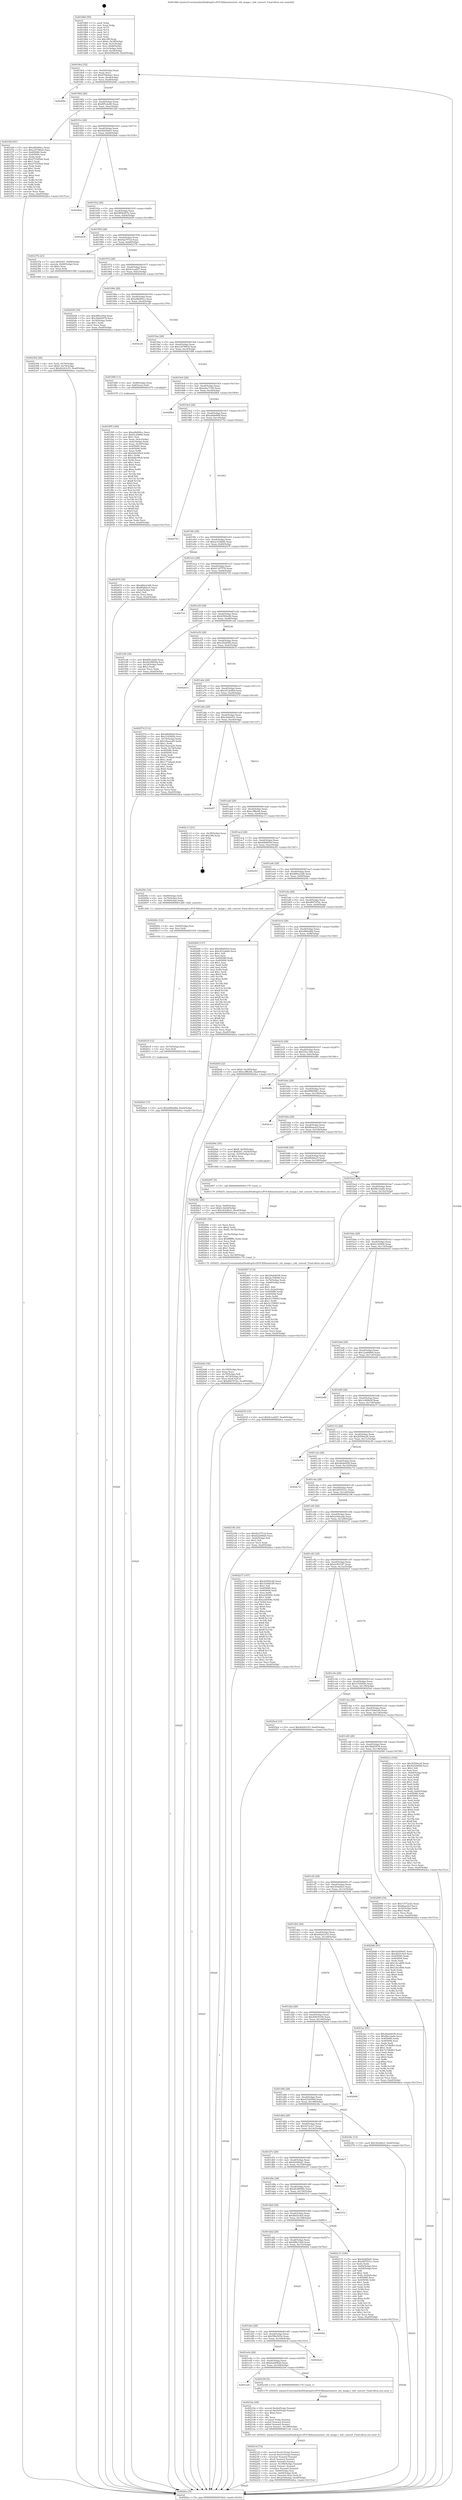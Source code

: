 digraph "0x4018b0" {
  label = "0x4018b0 (/mnt/c/Users/mathe/Desktop/tcc/POCII/binaries/extr_stb_image.c_hdr_convert_Final-ollvm.out::main(0))"
  labelloc = "t"
  node[shape=record]

  Entry [label="",width=0.3,height=0.3,shape=circle,fillcolor=black,style=filled]
  "0x4018e2" [label="{
     0x4018e2 [32]\l
     | [instrs]\l
     &nbsp;&nbsp;0x4018e2 \<+6\>: mov -0xa0(%rbp),%eax\l
     &nbsp;&nbsp;0x4018e8 \<+2\>: mov %eax,%ecx\l
     &nbsp;&nbsp;0x4018ea \<+6\>: sub $0x870bdaa1,%ecx\l
     &nbsp;&nbsp;0x4018f0 \<+6\>: mov %eax,-0xa4(%rbp)\l
     &nbsp;&nbsp;0x4018f6 \<+6\>: mov %ecx,-0xa8(%rbp)\l
     &nbsp;&nbsp;0x4018fc \<+6\>: je 000000000040294c \<main+0x109c\>\l
  }"]
  "0x40294c" [label="{
     0x40294c\l
  }", style=dashed]
  "0x401902" [label="{
     0x401902 [28]\l
     | [instrs]\l
     &nbsp;&nbsp;0x401902 \<+5\>: jmp 0000000000401907 \<main+0x57\>\l
     &nbsp;&nbsp;0x401907 \<+6\>: mov -0xa4(%rbp),%eax\l
     &nbsp;&nbsp;0x40190d \<+5\>: sub $0x8f5c2e60,%eax\l
     &nbsp;&nbsp;0x401912 \<+6\>: mov %eax,-0xac(%rbp)\l
     &nbsp;&nbsp;0x401918 \<+6\>: je 0000000000401f2d \<main+0x67d\>\l
  }"]
  Exit [label="",width=0.3,height=0.3,shape=circle,fillcolor=black,style=filled,peripheries=2]
  "0x401f2d" [label="{
     0x401f2d [91]\l
     | [instrs]\l
     &nbsp;&nbsp;0x401f2d \<+5\>: mov $0xa0b000cc,%eax\l
     &nbsp;&nbsp;0x401f32 \<+5\>: mov $0xa347883d,%ecx\l
     &nbsp;&nbsp;0x401f37 \<+7\>: mov 0x405080,%edx\l
     &nbsp;&nbsp;0x401f3e \<+7\>: mov 0x405094,%esi\l
     &nbsp;&nbsp;0x401f45 \<+2\>: mov %edx,%edi\l
     &nbsp;&nbsp;0x401f47 \<+6\>: sub $0x275395e0,%edi\l
     &nbsp;&nbsp;0x401f4d \<+3\>: sub $0x1,%edi\l
     &nbsp;&nbsp;0x401f50 \<+6\>: add $0x275395e0,%edi\l
     &nbsp;&nbsp;0x401f56 \<+3\>: imul %edi,%edx\l
     &nbsp;&nbsp;0x401f59 \<+3\>: and $0x1,%edx\l
     &nbsp;&nbsp;0x401f5c \<+3\>: cmp $0x0,%edx\l
     &nbsp;&nbsp;0x401f5f \<+4\>: sete %r8b\l
     &nbsp;&nbsp;0x401f63 \<+3\>: cmp $0xa,%esi\l
     &nbsp;&nbsp;0x401f66 \<+4\>: setl %r9b\l
     &nbsp;&nbsp;0x401f6a \<+3\>: mov %r8b,%r10b\l
     &nbsp;&nbsp;0x401f6d \<+3\>: and %r9b,%r10b\l
     &nbsp;&nbsp;0x401f70 \<+3\>: xor %r9b,%r8b\l
     &nbsp;&nbsp;0x401f73 \<+3\>: or %r8b,%r10b\l
     &nbsp;&nbsp;0x401f76 \<+4\>: test $0x1,%r10b\l
     &nbsp;&nbsp;0x401f7a \<+3\>: cmovne %ecx,%eax\l
     &nbsp;&nbsp;0x401f7d \<+6\>: mov %eax,-0xa0(%rbp)\l
     &nbsp;&nbsp;0x401f83 \<+5\>: jmp 0000000000402dca \<main+0x151a\>\l
  }"]
  "0x40191e" [label="{
     0x40191e [28]\l
     | [instrs]\l
     &nbsp;&nbsp;0x40191e \<+5\>: jmp 0000000000401923 \<main+0x73\>\l
     &nbsp;&nbsp;0x401923 \<+6\>: mov -0xa4(%rbp),%eax\l
     &nbsp;&nbsp;0x401929 \<+5\>: sub $0x9245fed1,%eax\l
     &nbsp;&nbsp;0x40192e \<+6\>: mov %eax,-0xb0(%rbp)\l
     &nbsp;&nbsp;0x401934 \<+6\>: je 00000000004028eb \<main+0x103b\>\l
  }"]
  "0x402624" [label="{
     0x402624 [15]\l
     | [instrs]\l
     &nbsp;&nbsp;0x402624 \<+10\>: movl $0xe860a8fd,-0xa0(%rbp)\l
     &nbsp;&nbsp;0x40262e \<+5\>: jmp 0000000000402dca \<main+0x151a\>\l
  }"]
  "0x4028eb" [label="{
     0x4028eb\l
  }", style=dashed]
  "0x40193a" [label="{
     0x40193a [28]\l
     | [instrs]\l
     &nbsp;&nbsp;0x40193a \<+5\>: jmp 000000000040193f \<main+0x8f\>\l
     &nbsp;&nbsp;0x40193f \<+6\>: mov -0xa4(%rbp),%eax\l
     &nbsp;&nbsp;0x401945 \<+5\>: sub $0x9856287b,%eax\l
     &nbsp;&nbsp;0x40194a \<+6\>: mov %eax,-0xb4(%rbp)\l
     &nbsp;&nbsp;0x401950 \<+6\>: je 0000000000402d36 \<main+0x1486\>\l
  }"]
  "0x402618" [label="{
     0x402618 [12]\l
     | [instrs]\l
     &nbsp;&nbsp;0x402618 \<+4\>: mov -0x70(%rbp),%rsi\l
     &nbsp;&nbsp;0x40261c \<+3\>: mov %rsi,%rdi\l
     &nbsp;&nbsp;0x40261f \<+5\>: call 0000000000401030 \<free@plt\>\l
     | [calls]\l
     &nbsp;&nbsp;0x401030 \{1\} (unknown)\l
  }"]
  "0x402d36" [label="{
     0x402d36\l
  }", style=dashed]
  "0x401956" [label="{
     0x401956 [28]\l
     | [instrs]\l
     &nbsp;&nbsp;0x401956 \<+5\>: jmp 000000000040195b \<main+0xab\>\l
     &nbsp;&nbsp;0x40195b \<+6\>: mov -0xa4(%rbp),%eax\l
     &nbsp;&nbsp;0x401961 \<+5\>: sub $0x9a27f7cd,%eax\l
     &nbsp;&nbsp;0x401966 \<+6\>: mov %eax,-0xb8(%rbp)\l
     &nbsp;&nbsp;0x40196c \<+6\>: je 000000000040237b \<main+0xacb\>\l
  }"]
  "0x40260c" [label="{
     0x40260c [12]\l
     | [instrs]\l
     &nbsp;&nbsp;0x40260c \<+4\>: mov -0x60(%rbp),%rsi\l
     &nbsp;&nbsp;0x402610 \<+3\>: mov %rsi,%rdi\l
     &nbsp;&nbsp;0x402613 \<+5\>: call 0000000000401030 \<free@plt\>\l
     | [calls]\l
     &nbsp;&nbsp;0x401030 \{1\} (unknown)\l
  }"]
  "0x40237b" [label="{
     0x40237b [23]\l
     | [instrs]\l
     &nbsp;&nbsp;0x40237b \<+7\>: movl $0xfe01,-0x68(%rbp)\l
     &nbsp;&nbsp;0x402382 \<+4\>: movslq -0x68(%rbp),%rax\l
     &nbsp;&nbsp;0x402386 \<+4\>: shl $0x2,%rax\l
     &nbsp;&nbsp;0x40238a \<+3\>: mov %rax,%rdi\l
     &nbsp;&nbsp;0x40238d \<+5\>: call 0000000000401060 \<malloc@plt\>\l
     | [calls]\l
     &nbsp;&nbsp;0x401060 \{1\} (unknown)\l
  }"]
  "0x401972" [label="{
     0x401972 [28]\l
     | [instrs]\l
     &nbsp;&nbsp;0x401972 \<+5\>: jmp 0000000000401977 \<main+0xc7\>\l
     &nbsp;&nbsp;0x401977 \<+6\>: mov -0xa4(%rbp),%eax\l
     &nbsp;&nbsp;0x40197d \<+5\>: sub $0x9c1a2f27,%eax\l
     &nbsp;&nbsp;0x401982 \<+6\>: mov %eax,-0xbc(%rbp)\l
     &nbsp;&nbsp;0x401988 \<+6\>: je 0000000000402044 \<main+0x794\>\l
  }"]
  "0x4024d0" [label="{
     0x4024d0 [36]\l
     | [instrs]\l
     &nbsp;&nbsp;0x4024d0 \<+6\>: mov -0x190(%rbp),%ecx\l
     &nbsp;&nbsp;0x4024d6 \<+3\>: imul %eax,%ecx\l
     &nbsp;&nbsp;0x4024d9 \<+4\>: mov -0x70(%rbp),%r8\l
     &nbsp;&nbsp;0x4024dd \<+4\>: movslq -0x74(%rbp),%r9\l
     &nbsp;&nbsp;0x4024e1 \<+4\>: mov %ecx,(%r8,%r9,4)\l
     &nbsp;&nbsp;0x4024e5 \<+10\>: movl $0xd84767dc,-0xa0(%rbp)\l
     &nbsp;&nbsp;0x4024ef \<+5\>: jmp 0000000000402dca \<main+0x151a\>\l
  }"]
  "0x402044" [label="{
     0x402044 [30]\l
     | [instrs]\l
     &nbsp;&nbsp;0x402044 \<+5\>: mov $0x4f9e330d,%eax\l
     &nbsp;&nbsp;0x402049 \<+5\>: mov $0x3bbb5978,%ecx\l
     &nbsp;&nbsp;0x40204e \<+3\>: mov -0x30(%rbp),%edx\l
     &nbsp;&nbsp;0x402051 \<+3\>: cmp $0x1,%edx\l
     &nbsp;&nbsp;0x402054 \<+3\>: cmovl %ecx,%eax\l
     &nbsp;&nbsp;0x402057 \<+6\>: mov %eax,-0xa0(%rbp)\l
     &nbsp;&nbsp;0x40205d \<+5\>: jmp 0000000000402dca \<main+0x151a\>\l
  }"]
  "0x40198e" [label="{
     0x40198e [28]\l
     | [instrs]\l
     &nbsp;&nbsp;0x40198e \<+5\>: jmp 0000000000401993 \<main+0xe3\>\l
     &nbsp;&nbsp;0x401993 \<+6\>: mov -0xa4(%rbp),%eax\l
     &nbsp;&nbsp;0x401999 \<+5\>: sub $0xa0b000cc,%eax\l
     &nbsp;&nbsp;0x40199e \<+6\>: mov %eax,-0xc0(%rbp)\l
     &nbsp;&nbsp;0x4019a4 \<+6\>: je 0000000000402c28 \<main+0x1378\>\l
  }"]
  "0x40249c" [label="{
     0x40249c [52]\l
     | [instrs]\l
     &nbsp;&nbsp;0x40249c \<+2\>: xor %ecx,%ecx\l
     &nbsp;&nbsp;0x40249e \<+5\>: mov $0x2,%edx\l
     &nbsp;&nbsp;0x4024a3 \<+6\>: mov %edx,-0x18c(%rbp)\l
     &nbsp;&nbsp;0x4024a9 \<+1\>: cltd\l
     &nbsp;&nbsp;0x4024aa \<+6\>: mov -0x18c(%rbp),%esi\l
     &nbsp;&nbsp;0x4024b0 \<+2\>: idiv %esi\l
     &nbsp;&nbsp;0x4024b2 \<+6\>: imul $0xfffffffe,%edx,%edx\l
     &nbsp;&nbsp;0x4024b8 \<+2\>: mov %ecx,%edi\l
     &nbsp;&nbsp;0x4024ba \<+2\>: sub %edx,%edi\l
     &nbsp;&nbsp;0x4024bc \<+2\>: mov %ecx,%edx\l
     &nbsp;&nbsp;0x4024be \<+3\>: sub $0x1,%edx\l
     &nbsp;&nbsp;0x4024c1 \<+2\>: add %edx,%edi\l
     &nbsp;&nbsp;0x4024c3 \<+2\>: sub %edi,%ecx\l
     &nbsp;&nbsp;0x4024c5 \<+6\>: mov %ecx,-0x190(%rbp)\l
     &nbsp;&nbsp;0x4024cb \<+5\>: call 0000000000401170 \<next_i\>\l
     | [calls]\l
     &nbsp;&nbsp;0x401170 \{65025\} (/mnt/c/Users/mathe/Desktop/tcc/POCII/binaries/extr_stb_image.c_hdr_convert_Final-ollvm.out::next_i)\l
  }"]
  "0x402c28" [label="{
     0x402c28\l
  }", style=dashed]
  "0x4019aa" [label="{
     0x4019aa [28]\l
     | [instrs]\l
     &nbsp;&nbsp;0x4019aa \<+5\>: jmp 00000000004019af \<main+0xff\>\l
     &nbsp;&nbsp;0x4019af \<+6\>: mov -0xa4(%rbp),%eax\l
     &nbsp;&nbsp;0x4019b5 \<+5\>: sub $0xa347883d,%eax\l
     &nbsp;&nbsp;0x4019ba \<+6\>: mov %eax,-0xc4(%rbp)\l
     &nbsp;&nbsp;0x4019c0 \<+6\>: je 0000000000401f88 \<main+0x6d8\>\l
  }"]
  "0x402392" [label="{
     0x402392 [26]\l
     | [instrs]\l
     &nbsp;&nbsp;0x402392 \<+4\>: mov %rax,-0x70(%rbp)\l
     &nbsp;&nbsp;0x402396 \<+7\>: movl $0x0,-0x74(%rbp)\l
     &nbsp;&nbsp;0x40239d \<+10\>: movl $0x40243c53,-0xa0(%rbp)\l
     &nbsp;&nbsp;0x4023a7 \<+5\>: jmp 0000000000402dca \<main+0x151a\>\l
  }"]
  "0x401f88" [label="{
     0x401f88 [13]\l
     | [instrs]\l
     &nbsp;&nbsp;0x401f88 \<+4\>: mov -0x48(%rbp),%rax\l
     &nbsp;&nbsp;0x401f8c \<+4\>: mov 0x8(%rax),%rdi\l
     &nbsp;&nbsp;0x401f90 \<+5\>: call 0000000000401070 \<atoi@plt\>\l
     | [calls]\l
     &nbsp;&nbsp;0x401070 \{1\} (unknown)\l
  }"]
  "0x4019c6" [label="{
     0x4019c6 [28]\l
     | [instrs]\l
     &nbsp;&nbsp;0x4019c6 \<+5\>: jmp 00000000004019cb \<main+0x11b\>\l
     &nbsp;&nbsp;0x4019cb \<+6\>: mov -0xa4(%rbp),%eax\l
     &nbsp;&nbsp;0x4019d1 \<+5\>: sub $0xa9ac7100,%eax\l
     &nbsp;&nbsp;0x4019d6 \<+6\>: mov %eax,-0xc8(%rbp)\l
     &nbsp;&nbsp;0x4019dc \<+6\>: je 00000000004028b4 \<main+0x1004\>\l
  }"]
  "0x4021ef" [label="{
     0x4021ef [72]\l
     | [instrs]\l
     &nbsp;&nbsp;0x4021ef \<+8\>: movsd 0xe21(%rip),%xmm1\l
     &nbsp;&nbsp;0x4021f7 \<+8\>: movsd 0xe21(%rip),%xmm2\l
     &nbsp;&nbsp;0x4021ff \<+4\>: cvtss2sd %xmm0,%xmm0\l
     &nbsp;&nbsp;0x402203 \<+4\>: divsd %xmm2,%xmm0\l
     &nbsp;&nbsp;0x402207 \<+4\>: addsd %xmm0,%xmm1\l
     &nbsp;&nbsp;0x40220b \<+8\>: movsd -0x188(%rbp),%xmm0\l
     &nbsp;&nbsp;0x402213 \<+4\>: mulsd %xmm1,%xmm0\l
     &nbsp;&nbsp;0x402217 \<+4\>: cvtsd2ss %xmm0,%xmm0\l
     &nbsp;&nbsp;0x40221b \<+4\>: mov -0x60(%rbp),%rsi\l
     &nbsp;&nbsp;0x40221f \<+4\>: movslq -0x64(%rbp),%rdi\l
     &nbsp;&nbsp;0x402223 \<+5\>: movss %xmm0,(%rsi,%rdi,4)\l
     &nbsp;&nbsp;0x402228 \<+10\>: movl $0x2c06e2ab,-0xa0(%rbp)\l
     &nbsp;&nbsp;0x402232 \<+5\>: jmp 0000000000402dca \<main+0x151a\>\l
  }"]
  "0x4028b4" [label="{
     0x4028b4\l
  }", style=dashed]
  "0x4019e2" [label="{
     0x4019e2 [28]\l
     | [instrs]\l
     &nbsp;&nbsp;0x4019e2 \<+5\>: jmp 00000000004019e7 \<main+0x137\>\l
     &nbsp;&nbsp;0x4019e7 \<+6\>: mov -0xa4(%rbp),%eax\l
     &nbsp;&nbsp;0x4019ed \<+5\>: sub $0xabb0d0bf,%eax\l
     &nbsp;&nbsp;0x4019f2 \<+6\>: mov %eax,-0xcc(%rbp)\l
     &nbsp;&nbsp;0x4019f8 \<+6\>: je 0000000000402752 \<main+0xea2\>\l
  }"]
  "0x4021be" [label="{
     0x4021be [49]\l
     | [instrs]\l
     &nbsp;&nbsp;0x4021be \<+8\>: movsd 0xe4a(%rip),%xmm0\l
     &nbsp;&nbsp;0x4021c6 \<+8\>: movsd 0xe5a(%rip),%xmm1\l
     &nbsp;&nbsp;0x4021ce \<+5\>: mov $0x2,%ecx\l
     &nbsp;&nbsp;0x4021d3 \<+1\>: cltd\l
     &nbsp;&nbsp;0x4021d4 \<+2\>: idiv %ecx\l
     &nbsp;&nbsp;0x4021d6 \<+4\>: cvtsi2sd %edx,%xmm2\l
     &nbsp;&nbsp;0x4021da \<+4\>: mulsd %xmm2,%xmm1\l
     &nbsp;&nbsp;0x4021de \<+4\>: addsd %xmm0,%xmm1\l
     &nbsp;&nbsp;0x4021e2 \<+8\>: movsd %xmm1,-0x188(%rbp)\l
     &nbsp;&nbsp;0x4021ea \<+5\>: call 00000000004011e0 \<next_f\>\l
     | [calls]\l
     &nbsp;&nbsp;0x4011e0 \{65025\} (/mnt/c/Users/mathe/Desktop/tcc/POCII/binaries/extr_stb_image.c_hdr_convert_Final-ollvm.out::next_f)\l
  }"]
  "0x402752" [label="{
     0x402752\l
  }", style=dashed]
  "0x4019fe" [label="{
     0x4019fe [28]\l
     | [instrs]\l
     &nbsp;&nbsp;0x4019fe \<+5\>: jmp 0000000000401a03 \<main+0x153\>\l
     &nbsp;&nbsp;0x401a03 \<+6\>: mov -0xa4(%rbp),%eax\l
     &nbsp;&nbsp;0x401a09 \<+5\>: sub $0xae15db96,%eax\l
     &nbsp;&nbsp;0x401a0e \<+6\>: mov %eax,-0xd0(%rbp)\l
     &nbsp;&nbsp;0x401a14 \<+6\>: je 0000000000402479 \<main+0xbc9\>\l
  }"]
  "0x401e26" [label="{
     0x401e26\l
  }", style=dashed]
  "0x402479" [label="{
     0x402479 [30]\l
     | [instrs]\l
     &nbsp;&nbsp;0x402479 \<+5\>: mov $0xd66e23d6,%eax\l
     &nbsp;&nbsp;0x40247e \<+5\>: mov $0xf828dce5,%ecx\l
     &nbsp;&nbsp;0x402483 \<+3\>: mov -0x2a(%rbp),%dl\l
     &nbsp;&nbsp;0x402486 \<+3\>: test $0x1,%dl\l
     &nbsp;&nbsp;0x402489 \<+3\>: cmovne %ecx,%eax\l
     &nbsp;&nbsp;0x40248c \<+6\>: mov %eax,-0xa0(%rbp)\l
     &nbsp;&nbsp;0x402492 \<+5\>: jmp 0000000000402dca \<main+0x151a\>\l
  }"]
  "0x401a1a" [label="{
     0x401a1a [28]\l
     | [instrs]\l
     &nbsp;&nbsp;0x401a1a \<+5\>: jmp 0000000000401a1f \<main+0x16f\>\l
     &nbsp;&nbsp;0x401a1f \<+6\>: mov -0xa4(%rbp),%eax\l
     &nbsp;&nbsp;0x401a25 \<+5\>: sub $0xb13d7578,%eax\l
     &nbsp;&nbsp;0x401a2a \<+6\>: mov %eax,-0xd4(%rbp)\l
     &nbsp;&nbsp;0x401a30 \<+6\>: je 0000000000402734 \<main+0xe84\>\l
  }"]
  "0x4021b9" [label="{
     0x4021b9 [5]\l
     | [instrs]\l
     &nbsp;&nbsp;0x4021b9 \<+5\>: call 0000000000401170 \<next_i\>\l
     | [calls]\l
     &nbsp;&nbsp;0x401170 \{65025\} (/mnt/c/Users/mathe/Desktop/tcc/POCII/binaries/extr_stb_image.c_hdr_convert_Final-ollvm.out::next_i)\l
  }"]
  "0x402734" [label="{
     0x402734\l
  }", style=dashed]
  "0x401a36" [label="{
     0x401a36 [28]\l
     | [instrs]\l
     &nbsp;&nbsp;0x401a36 \<+5\>: jmp 0000000000401a3b \<main+0x18b\>\l
     &nbsp;&nbsp;0x401a3b \<+6\>: mov -0xa4(%rbp),%eax\l
     &nbsp;&nbsp;0x401a41 \<+5\>: sub $0xb59f2e90,%eax\l
     &nbsp;&nbsp;0x401a46 \<+6\>: mov %eax,-0xd8(%rbp)\l
     &nbsp;&nbsp;0x401a4c \<+6\>: je 0000000000401ef4 \<main+0x644\>\l
  }"]
  "0x401e0a" [label="{
     0x401e0a [28]\l
     | [instrs]\l
     &nbsp;&nbsp;0x401e0a \<+5\>: jmp 0000000000401e0f \<main+0x55f\>\l
     &nbsp;&nbsp;0x401e0f \<+6\>: mov -0xa4(%rbp),%eax\l
     &nbsp;&nbsp;0x401e15 \<+5\>: sub $0x6a2d0826,%eax\l
     &nbsp;&nbsp;0x401e1a \<+6\>: mov %eax,-0x164(%rbp)\l
     &nbsp;&nbsp;0x401e20 \<+6\>: je 00000000004021b9 \<main+0x909\>\l
  }"]
  "0x401ef4" [label="{
     0x401ef4 [30]\l
     | [instrs]\l
     &nbsp;&nbsp;0x401ef4 \<+5\>: mov $0x8f5c2e60,%eax\l
     &nbsp;&nbsp;0x401ef9 \<+5\>: mov $0x46388582,%ecx\l
     &nbsp;&nbsp;0x401efe \<+3\>: mov -0x34(%rbp),%edx\l
     &nbsp;&nbsp;0x401f01 \<+3\>: cmp $0x2,%edx\l
     &nbsp;&nbsp;0x401f04 \<+3\>: cmovne %ecx,%eax\l
     &nbsp;&nbsp;0x401f07 \<+6\>: mov %eax,-0xa0(%rbp)\l
     &nbsp;&nbsp;0x401f0d \<+5\>: jmp 0000000000402dca \<main+0x151a\>\l
  }"]
  "0x401a52" [label="{
     0x401a52 [28]\l
     | [instrs]\l
     &nbsp;&nbsp;0x401a52 \<+5\>: jmp 0000000000401a57 \<main+0x1a7\>\l
     &nbsp;&nbsp;0x401a57 \<+6\>: mov -0xa4(%rbp),%eax\l
     &nbsp;&nbsp;0x401a5d \<+5\>: sub $0xc50a85fd,%eax\l
     &nbsp;&nbsp;0x401a62 \<+6\>: mov %eax,-0xdc(%rbp)\l
     &nbsp;&nbsp;0x401a68 \<+6\>: je 0000000000402633 \<main+0xd83\>\l
  }"]
  "0x402dca" [label="{
     0x402dca [5]\l
     | [instrs]\l
     &nbsp;&nbsp;0x402dca \<+5\>: jmp 00000000004018e2 \<main+0x32\>\l
  }"]
  "0x4018b0" [label="{
     0x4018b0 [50]\l
     | [instrs]\l
     &nbsp;&nbsp;0x4018b0 \<+1\>: push %rbp\l
     &nbsp;&nbsp;0x4018b1 \<+3\>: mov %rsp,%rbp\l
     &nbsp;&nbsp;0x4018b4 \<+2\>: push %r15\l
     &nbsp;&nbsp;0x4018b6 \<+2\>: push %r14\l
     &nbsp;&nbsp;0x4018b8 \<+2\>: push %r13\l
     &nbsp;&nbsp;0x4018ba \<+2\>: push %r12\l
     &nbsp;&nbsp;0x4018bc \<+1\>: push %rbx\l
     &nbsp;&nbsp;0x4018bd \<+7\>: sub $0x188,%rsp\l
     &nbsp;&nbsp;0x4018c4 \<+7\>: movl $0x0,-0x38(%rbp)\l
     &nbsp;&nbsp;0x4018cb \<+3\>: mov %edi,-0x3c(%rbp)\l
     &nbsp;&nbsp;0x4018ce \<+4\>: mov %rsi,-0x48(%rbp)\l
     &nbsp;&nbsp;0x4018d2 \<+3\>: mov -0x3c(%rbp),%edi\l
     &nbsp;&nbsp;0x4018d5 \<+3\>: mov %edi,-0x34(%rbp)\l
     &nbsp;&nbsp;0x4018d8 \<+10\>: movl $0xb59f2e90,-0xa0(%rbp)\l
  }"]
  "0x401f95" [label="{
     0x401f95 [160]\l
     | [instrs]\l
     &nbsp;&nbsp;0x401f95 \<+5\>: mov $0xa0b000cc,%ecx\l
     &nbsp;&nbsp;0x401f9a \<+5\>: mov $0xfcc20984,%edx\l
     &nbsp;&nbsp;0x401f9f \<+3\>: mov $0x1,%sil\l
     &nbsp;&nbsp;0x401fa2 \<+3\>: mov %eax,-0x4c(%rbp)\l
     &nbsp;&nbsp;0x401fa5 \<+3\>: mov -0x4c(%rbp),%eax\l
     &nbsp;&nbsp;0x401fa8 \<+3\>: mov %eax,-0x30(%rbp)\l
     &nbsp;&nbsp;0x401fab \<+7\>: mov 0x405080,%eax\l
     &nbsp;&nbsp;0x401fb2 \<+8\>: mov 0x405094,%r8d\l
     &nbsp;&nbsp;0x401fba \<+3\>: mov %eax,%r9d\l
     &nbsp;&nbsp;0x401fbd \<+7\>: add $0x4ddc99c8,%r9d\l
     &nbsp;&nbsp;0x401fc4 \<+4\>: sub $0x1,%r9d\l
     &nbsp;&nbsp;0x401fc8 \<+7\>: sub $0x4ddc99c8,%r9d\l
     &nbsp;&nbsp;0x401fcf \<+4\>: imul %r9d,%eax\l
     &nbsp;&nbsp;0x401fd3 \<+3\>: and $0x1,%eax\l
     &nbsp;&nbsp;0x401fd6 \<+3\>: cmp $0x0,%eax\l
     &nbsp;&nbsp;0x401fd9 \<+4\>: sete %r10b\l
     &nbsp;&nbsp;0x401fdd \<+4\>: cmp $0xa,%r8d\l
     &nbsp;&nbsp;0x401fe1 \<+4\>: setl %r11b\l
     &nbsp;&nbsp;0x401fe5 \<+3\>: mov %r10b,%bl\l
     &nbsp;&nbsp;0x401fe8 \<+3\>: xor $0xff,%bl\l
     &nbsp;&nbsp;0x401feb \<+3\>: mov %r11b,%r14b\l
     &nbsp;&nbsp;0x401fee \<+4\>: xor $0xff,%r14b\l
     &nbsp;&nbsp;0x401ff2 \<+4\>: xor $0x0,%sil\l
     &nbsp;&nbsp;0x401ff6 \<+3\>: mov %bl,%r15b\l
     &nbsp;&nbsp;0x401ff9 \<+4\>: and $0x0,%r15b\l
     &nbsp;&nbsp;0x401ffd \<+3\>: and %sil,%r10b\l
     &nbsp;&nbsp;0x402000 \<+3\>: mov %r14b,%r12b\l
     &nbsp;&nbsp;0x402003 \<+4\>: and $0x0,%r12b\l
     &nbsp;&nbsp;0x402007 \<+3\>: and %sil,%r11b\l
     &nbsp;&nbsp;0x40200a \<+3\>: or %r10b,%r15b\l
     &nbsp;&nbsp;0x40200d \<+3\>: or %r11b,%r12b\l
     &nbsp;&nbsp;0x402010 \<+3\>: xor %r12b,%r15b\l
     &nbsp;&nbsp;0x402013 \<+3\>: or %r14b,%bl\l
     &nbsp;&nbsp;0x402016 \<+3\>: xor $0xff,%bl\l
     &nbsp;&nbsp;0x402019 \<+4\>: or $0x0,%sil\l
     &nbsp;&nbsp;0x40201d \<+3\>: and %sil,%bl\l
     &nbsp;&nbsp;0x402020 \<+3\>: or %bl,%r15b\l
     &nbsp;&nbsp;0x402023 \<+4\>: test $0x1,%r15b\l
     &nbsp;&nbsp;0x402027 \<+3\>: cmovne %edx,%ecx\l
     &nbsp;&nbsp;0x40202a \<+6\>: mov %ecx,-0xa0(%rbp)\l
     &nbsp;&nbsp;0x402030 \<+5\>: jmp 0000000000402dca \<main+0x151a\>\l
  }"]
  "0x402bcb" [label="{
     0x402bcb\l
  }", style=dashed]
  "0x402633" [label="{
     0x402633\l
  }", style=dashed]
  "0x401a6e" [label="{
     0x401a6e [28]\l
     | [instrs]\l
     &nbsp;&nbsp;0x401a6e \<+5\>: jmp 0000000000401a73 \<main+0x1c3\>\l
     &nbsp;&nbsp;0x401a73 \<+6\>: mov -0xa4(%rbp),%eax\l
     &nbsp;&nbsp;0x401a79 \<+5\>: sub $0xc812e6b9,%eax\l
     &nbsp;&nbsp;0x401a7e \<+6\>: mov %eax,-0xe0(%rbp)\l
     &nbsp;&nbsp;0x401a84 \<+6\>: je 000000000040257d \<main+0xccd\>\l
  }"]
  "0x401dee" [label="{
     0x401dee [28]\l
     | [instrs]\l
     &nbsp;&nbsp;0x401dee \<+5\>: jmp 0000000000401df3 \<main+0x543\>\l
     &nbsp;&nbsp;0x401df3 \<+6\>: mov -0xa4(%rbp),%eax\l
     &nbsp;&nbsp;0x401df9 \<+5\>: sub $0x5f8e565e,%eax\l
     &nbsp;&nbsp;0x401dfe \<+6\>: mov %eax,-0x160(%rbp)\l
     &nbsp;&nbsp;0x401e04 \<+6\>: je 0000000000402bcb \<main+0x131b\>\l
  }"]
  "0x40257d" [label="{
     0x40257d [112]\l
     | [instrs]\l
     &nbsp;&nbsp;0x40257d \<+5\>: mov $0xd4b665ef,%eax\l
     &nbsp;&nbsp;0x402582 \<+5\>: mov $0x316585fa,%ecx\l
     &nbsp;&nbsp;0x402587 \<+3\>: mov -0x74(%rbp),%edx\l
     &nbsp;&nbsp;0x40258a \<+6\>: sub $0x18aeea20,%edx\l
     &nbsp;&nbsp;0x402590 \<+3\>: add $0x1,%edx\l
     &nbsp;&nbsp;0x402593 \<+6\>: add $0x18aeea20,%edx\l
     &nbsp;&nbsp;0x402599 \<+3\>: mov %edx,-0x74(%rbp)\l
     &nbsp;&nbsp;0x40259c \<+7\>: mov 0x405080,%edx\l
     &nbsp;&nbsp;0x4025a3 \<+7\>: mov 0x405094,%esi\l
     &nbsp;&nbsp;0x4025aa \<+2\>: mov %edx,%edi\l
     &nbsp;&nbsp;0x4025ac \<+6\>: add $0x177a8ae6,%edi\l
     &nbsp;&nbsp;0x4025b2 \<+3\>: sub $0x1,%edi\l
     &nbsp;&nbsp;0x4025b5 \<+6\>: sub $0x177a8ae6,%edi\l
     &nbsp;&nbsp;0x4025bb \<+3\>: imul %edi,%edx\l
     &nbsp;&nbsp;0x4025be \<+3\>: and $0x1,%edx\l
     &nbsp;&nbsp;0x4025c1 \<+3\>: cmp $0x0,%edx\l
     &nbsp;&nbsp;0x4025c4 \<+4\>: sete %r8b\l
     &nbsp;&nbsp;0x4025c8 \<+3\>: cmp $0xa,%esi\l
     &nbsp;&nbsp;0x4025cb \<+4\>: setl %r9b\l
     &nbsp;&nbsp;0x4025cf \<+3\>: mov %r8b,%r10b\l
     &nbsp;&nbsp;0x4025d2 \<+3\>: and %r9b,%r10b\l
     &nbsp;&nbsp;0x4025d5 \<+3\>: xor %r9b,%r8b\l
     &nbsp;&nbsp;0x4025d8 \<+3\>: or %r8b,%r10b\l
     &nbsp;&nbsp;0x4025db \<+4\>: test $0x1,%r10b\l
     &nbsp;&nbsp;0x4025df \<+3\>: cmovne %ecx,%eax\l
     &nbsp;&nbsp;0x4025e2 \<+6\>: mov %eax,-0xa0(%rbp)\l
     &nbsp;&nbsp;0x4025e8 \<+5\>: jmp 0000000000402dca \<main+0x151a\>\l
  }"]
  "0x401a8a" [label="{
     0x401a8a [28]\l
     | [instrs]\l
     &nbsp;&nbsp;0x401a8a \<+5\>: jmp 0000000000401a8f \<main+0x1df\>\l
     &nbsp;&nbsp;0x401a8f \<+6\>: mov -0xa4(%rbp),%eax\l
     &nbsp;&nbsp;0x401a95 \<+5\>: sub $0xcbda4451,%eax\l
     &nbsp;&nbsp;0x401a9a \<+6\>: mov %eax,-0xe4(%rbp)\l
     &nbsp;&nbsp;0x401aa0 \<+6\>: je 0000000000402a57 \<main+0x11a7\>\l
  }"]
  "0x402062" [label="{
     0x402062\l
  }", style=dashed]
  "0x402a57" [label="{
     0x402a57\l
  }", style=dashed]
  "0x401aa6" [label="{
     0x401aa6 [28]\l
     | [instrs]\l
     &nbsp;&nbsp;0x401aa6 \<+5\>: jmp 0000000000401aab \<main+0x1fb\>\l
     &nbsp;&nbsp;0x401aab \<+6\>: mov -0xa4(%rbp),%eax\l
     &nbsp;&nbsp;0x401ab1 \<+5\>: sub $0xccff8e68,%eax\l
     &nbsp;&nbsp;0x401ab6 \<+6\>: mov %eax,-0xe8(%rbp)\l
     &nbsp;&nbsp;0x401abc \<+6\>: je 0000000000402c13 \<main+0x1363\>\l
  }"]
  "0x401dd2" [label="{
     0x401dd2 [28]\l
     | [instrs]\l
     &nbsp;&nbsp;0x401dd2 \<+5\>: jmp 0000000000401dd7 \<main+0x527\>\l
     &nbsp;&nbsp;0x401dd7 \<+6\>: mov -0xa4(%rbp),%eax\l
     &nbsp;&nbsp;0x401ddd \<+5\>: sub $0x4f9e330d,%eax\l
     &nbsp;&nbsp;0x401de2 \<+6\>: mov %eax,-0x15c(%rbp)\l
     &nbsp;&nbsp;0x401de8 \<+6\>: je 0000000000402062 \<main+0x7b2\>\l
  }"]
  "0x402c13" [label="{
     0x402c13 [21]\l
     | [instrs]\l
     &nbsp;&nbsp;0x402c13 \<+3\>: mov -0x38(%rbp),%eax\l
     &nbsp;&nbsp;0x402c16 \<+7\>: add $0x188,%rsp\l
     &nbsp;&nbsp;0x402c1d \<+1\>: pop %rbx\l
     &nbsp;&nbsp;0x402c1e \<+2\>: pop %r12\l
     &nbsp;&nbsp;0x402c20 \<+2\>: pop %r13\l
     &nbsp;&nbsp;0x402c22 \<+2\>: pop %r14\l
     &nbsp;&nbsp;0x402c24 \<+2\>: pop %r15\l
     &nbsp;&nbsp;0x402c26 \<+1\>: pop %rbp\l
     &nbsp;&nbsp;0x402c27 \<+1\>: ret\l
  }"]
  "0x401ac2" [label="{
     0x401ac2 [28]\l
     | [instrs]\l
     &nbsp;&nbsp;0x401ac2 \<+5\>: jmp 0000000000401ac7 \<main+0x217\>\l
     &nbsp;&nbsp;0x401ac7 \<+6\>: mov -0xa4(%rbp),%eax\l
     &nbsp;&nbsp;0x401acd \<+5\>: sub $0xd4b665ef,%eax\l
     &nbsp;&nbsp;0x401ad2 \<+6\>: mov %eax,-0xec(%rbp)\l
     &nbsp;&nbsp;0x401ad8 \<+6\>: je 0000000000402c81 \<main+0x13d1\>\l
  }"]
  "0x402131" [label="{
     0x402131 [106]\l
     | [instrs]\l
     &nbsp;&nbsp;0x402131 \<+5\>: mov $0x42d49af1,%eax\l
     &nbsp;&nbsp;0x402136 \<+5\>: mov $0x2855531c,%ecx\l
     &nbsp;&nbsp;0x40213b \<+2\>: xor %edx,%edx\l
     &nbsp;&nbsp;0x40213d \<+3\>: mov -0x64(%rbp),%esi\l
     &nbsp;&nbsp;0x402140 \<+3\>: cmp -0x54(%rbp),%esi\l
     &nbsp;&nbsp;0x402143 \<+4\>: setl %dil\l
     &nbsp;&nbsp;0x402147 \<+4\>: and $0x1,%dil\l
     &nbsp;&nbsp;0x40214b \<+4\>: mov %dil,-0x2b(%rbp)\l
     &nbsp;&nbsp;0x40214f \<+7\>: mov 0x405080,%esi\l
     &nbsp;&nbsp;0x402156 \<+8\>: mov 0x405094,%r8d\l
     &nbsp;&nbsp;0x40215e \<+3\>: sub $0x1,%edx\l
     &nbsp;&nbsp;0x402161 \<+3\>: mov %esi,%r9d\l
     &nbsp;&nbsp;0x402164 \<+3\>: add %edx,%r9d\l
     &nbsp;&nbsp;0x402167 \<+4\>: imul %r9d,%esi\l
     &nbsp;&nbsp;0x40216b \<+3\>: and $0x1,%esi\l
     &nbsp;&nbsp;0x40216e \<+3\>: cmp $0x0,%esi\l
     &nbsp;&nbsp;0x402171 \<+4\>: sete %dil\l
     &nbsp;&nbsp;0x402175 \<+4\>: cmp $0xa,%r8d\l
     &nbsp;&nbsp;0x402179 \<+4\>: setl %r10b\l
     &nbsp;&nbsp;0x40217d \<+3\>: mov %dil,%r11b\l
     &nbsp;&nbsp;0x402180 \<+3\>: and %r10b,%r11b\l
     &nbsp;&nbsp;0x402183 \<+3\>: xor %r10b,%dil\l
     &nbsp;&nbsp;0x402186 \<+3\>: or %dil,%r11b\l
     &nbsp;&nbsp;0x402189 \<+4\>: test $0x1,%r11b\l
     &nbsp;&nbsp;0x40218d \<+3\>: cmovne %ecx,%eax\l
     &nbsp;&nbsp;0x402190 \<+6\>: mov %eax,-0xa0(%rbp)\l
     &nbsp;&nbsp;0x402196 \<+5\>: jmp 0000000000402dca \<main+0x151a\>\l
  }"]
  "0x402c81" [label="{
     0x402c81\l
  }", style=dashed]
  "0x401ade" [label="{
     0x401ade [28]\l
     | [instrs]\l
     &nbsp;&nbsp;0x401ade \<+5\>: jmp 0000000000401ae3 \<main+0x233\>\l
     &nbsp;&nbsp;0x401ae3 \<+6\>: mov -0xa4(%rbp),%eax\l
     &nbsp;&nbsp;0x401ae9 \<+5\>: sub $0xd66e23d6,%eax\l
     &nbsp;&nbsp;0x401aee \<+6\>: mov %eax,-0xf0(%rbp)\l
     &nbsp;&nbsp;0x401af4 \<+6\>: je 00000000004025fc \<main+0xd4c\>\l
  }"]
  "0x401db6" [label="{
     0x401db6 [28]\l
     | [instrs]\l
     &nbsp;&nbsp;0x401db6 \<+5\>: jmp 0000000000401dbb \<main+0x50b\>\l
     &nbsp;&nbsp;0x401dbb \<+6\>: mov -0xa4(%rbp),%eax\l
     &nbsp;&nbsp;0x401dc1 \<+5\>: sub $0x4bd3c0c0,%eax\l
     &nbsp;&nbsp;0x401dc6 \<+6\>: mov %eax,-0x158(%rbp)\l
     &nbsp;&nbsp;0x401dcc \<+6\>: je 0000000000402131 \<main+0x881\>\l
  }"]
  "0x4025fc" [label="{
     0x4025fc [16]\l
     | [instrs]\l
     &nbsp;&nbsp;0x4025fc \<+4\>: mov -0x60(%rbp),%rdi\l
     &nbsp;&nbsp;0x402600 \<+4\>: mov -0x70(%rbp),%rsi\l
     &nbsp;&nbsp;0x402604 \<+3\>: mov -0x50(%rbp),%edx\l
     &nbsp;&nbsp;0x402607 \<+5\>: call 0000000000401280 \<hdr_convert\>\l
     | [calls]\l
     &nbsp;&nbsp;0x401280 \{1\} (/mnt/c/Users/mathe/Desktop/tcc/POCII/binaries/extr_stb_image.c_hdr_convert_Final-ollvm.out::hdr_convert)\l
  }"]
  "0x401afa" [label="{
     0x401afa [28]\l
     | [instrs]\l
     &nbsp;&nbsp;0x401afa \<+5\>: jmp 0000000000401aff \<main+0x24f\>\l
     &nbsp;&nbsp;0x401aff \<+6\>: mov -0xa4(%rbp),%eax\l
     &nbsp;&nbsp;0x401b05 \<+5\>: sub $0xd84767dc,%eax\l
     &nbsp;&nbsp;0x401b0a \<+6\>: mov %eax,-0xf4(%rbp)\l
     &nbsp;&nbsp;0x401b10 \<+6\>: je 00000000004024f4 \<main+0xc44\>\l
  }"]
  "0x401f12" [label="{
     0x401f12\l
  }", style=dashed]
  "0x4024f4" [label="{
     0x4024f4 [137]\l
     | [instrs]\l
     &nbsp;&nbsp;0x4024f4 \<+5\>: mov $0xd4b665ef,%eax\l
     &nbsp;&nbsp;0x4024f9 \<+5\>: mov $0xc812e6b9,%ecx\l
     &nbsp;&nbsp;0x4024fe \<+2\>: mov $0x1,%dl\l
     &nbsp;&nbsp;0x402500 \<+2\>: xor %esi,%esi\l
     &nbsp;&nbsp;0x402502 \<+7\>: mov 0x405080,%edi\l
     &nbsp;&nbsp;0x402509 \<+8\>: mov 0x405094,%r8d\l
     &nbsp;&nbsp;0x402511 \<+3\>: sub $0x1,%esi\l
     &nbsp;&nbsp;0x402514 \<+3\>: mov %edi,%r9d\l
     &nbsp;&nbsp;0x402517 \<+3\>: add %esi,%r9d\l
     &nbsp;&nbsp;0x40251a \<+4\>: imul %r9d,%edi\l
     &nbsp;&nbsp;0x40251e \<+3\>: and $0x1,%edi\l
     &nbsp;&nbsp;0x402521 \<+3\>: cmp $0x0,%edi\l
     &nbsp;&nbsp;0x402524 \<+4\>: sete %r10b\l
     &nbsp;&nbsp;0x402528 \<+4\>: cmp $0xa,%r8d\l
     &nbsp;&nbsp;0x40252c \<+4\>: setl %r11b\l
     &nbsp;&nbsp;0x402530 \<+3\>: mov %r10b,%bl\l
     &nbsp;&nbsp;0x402533 \<+3\>: xor $0xff,%bl\l
     &nbsp;&nbsp;0x402536 \<+3\>: mov %r11b,%r14b\l
     &nbsp;&nbsp;0x402539 \<+4\>: xor $0xff,%r14b\l
     &nbsp;&nbsp;0x40253d \<+3\>: xor $0x1,%dl\l
     &nbsp;&nbsp;0x402540 \<+3\>: mov %bl,%r15b\l
     &nbsp;&nbsp;0x402543 \<+4\>: and $0xff,%r15b\l
     &nbsp;&nbsp;0x402547 \<+3\>: and %dl,%r10b\l
     &nbsp;&nbsp;0x40254a \<+3\>: mov %r14b,%r12b\l
     &nbsp;&nbsp;0x40254d \<+4\>: and $0xff,%r12b\l
     &nbsp;&nbsp;0x402551 \<+3\>: and %dl,%r11b\l
     &nbsp;&nbsp;0x402554 \<+3\>: or %r10b,%r15b\l
     &nbsp;&nbsp;0x402557 \<+3\>: or %r11b,%r12b\l
     &nbsp;&nbsp;0x40255a \<+3\>: xor %r12b,%r15b\l
     &nbsp;&nbsp;0x40255d \<+3\>: or %r14b,%bl\l
     &nbsp;&nbsp;0x402560 \<+3\>: xor $0xff,%bl\l
     &nbsp;&nbsp;0x402563 \<+3\>: or $0x1,%dl\l
     &nbsp;&nbsp;0x402566 \<+2\>: and %dl,%bl\l
     &nbsp;&nbsp;0x402568 \<+3\>: or %bl,%r15b\l
     &nbsp;&nbsp;0x40256b \<+4\>: test $0x1,%r15b\l
     &nbsp;&nbsp;0x40256f \<+3\>: cmovne %ecx,%eax\l
     &nbsp;&nbsp;0x402572 \<+6\>: mov %eax,-0xa0(%rbp)\l
     &nbsp;&nbsp;0x402578 \<+5\>: jmp 0000000000402dca \<main+0x151a\>\l
  }"]
  "0x401b16" [label="{
     0x401b16 [28]\l
     | [instrs]\l
     &nbsp;&nbsp;0x401b16 \<+5\>: jmp 0000000000401b1b \<main+0x26b\>\l
     &nbsp;&nbsp;0x401b1b \<+6\>: mov -0xa4(%rbp),%eax\l
     &nbsp;&nbsp;0x401b21 \<+5\>: sub $0xe860a8fd,%eax\l
     &nbsp;&nbsp;0x401b26 \<+6\>: mov %eax,-0xf8(%rbp)\l
     &nbsp;&nbsp;0x401b2c \<+6\>: je 0000000000402bfd \<main+0x134d\>\l
  }"]
  "0x401d9a" [label="{
     0x401d9a [28]\l
     | [instrs]\l
     &nbsp;&nbsp;0x401d9a \<+5\>: jmp 0000000000401d9f \<main+0x4ef\>\l
     &nbsp;&nbsp;0x401d9f \<+6\>: mov -0xa4(%rbp),%eax\l
     &nbsp;&nbsp;0x401da5 \<+5\>: sub $0x46388582,%eax\l
     &nbsp;&nbsp;0x401daa \<+6\>: mov %eax,-0x154(%rbp)\l
     &nbsp;&nbsp;0x401db0 \<+6\>: je 0000000000401f12 \<main+0x662\>\l
  }"]
  "0x402bfd" [label="{
     0x402bfd [22]\l
     | [instrs]\l
     &nbsp;&nbsp;0x402bfd \<+7\>: movl $0x0,-0x38(%rbp)\l
     &nbsp;&nbsp;0x402c04 \<+10\>: movl $0xccff8e68,-0xa0(%rbp)\l
     &nbsp;&nbsp;0x402c0e \<+5\>: jmp 0000000000402dca \<main+0x151a\>\l
  }"]
  "0x401b32" [label="{
     0x401b32 [28]\l
     | [instrs]\l
     &nbsp;&nbsp;0x401b32 \<+5\>: jmp 0000000000401b37 \<main+0x287\>\l
     &nbsp;&nbsp;0x401b37 \<+6\>: mov -0xa4(%rbp),%eax\l
     &nbsp;&nbsp;0x401b3d \<+5\>: sub $0xf30cc394,%eax\l
     &nbsp;&nbsp;0x401b42 \<+6\>: mov %eax,-0xfc(%rbp)\l
     &nbsp;&nbsp;0x401b48 \<+6\>: je 0000000000402d8c \<main+0x14dc\>\l
  }"]
  "0x402c47" [label="{
     0x402c47\l
  }", style=dashed]
  "0x402d8c" [label="{
     0x402d8c\l
  }", style=dashed]
  "0x401b4e" [label="{
     0x401b4e [28]\l
     | [instrs]\l
     &nbsp;&nbsp;0x401b4e \<+5\>: jmp 0000000000401b53 \<main+0x2a3\>\l
     &nbsp;&nbsp;0x401b53 \<+6\>: mov -0xa4(%rbp),%eax\l
     &nbsp;&nbsp;0x401b59 \<+5\>: sub $0xf68858b1,%eax\l
     &nbsp;&nbsp;0x401b5e \<+6\>: mov %eax,-0x100(%rbp)\l
     &nbsp;&nbsp;0x401b64 \<+6\>: je 0000000000402ca3 \<main+0x13f3\>\l
  }"]
  "0x401d7e" [label="{
     0x401d7e [28]\l
     | [instrs]\l
     &nbsp;&nbsp;0x401d7e \<+5\>: jmp 0000000000401d83 \<main+0x4d3\>\l
     &nbsp;&nbsp;0x401d83 \<+6\>: mov -0xa4(%rbp),%eax\l
     &nbsp;&nbsp;0x401d89 \<+5\>: sub $0x42d49af1,%eax\l
     &nbsp;&nbsp;0x401d8e \<+6\>: mov %eax,-0x150(%rbp)\l
     &nbsp;&nbsp;0x401d94 \<+6\>: je 0000000000402c47 \<main+0x1397\>\l
  }"]
  "0x402ca3" [label="{
     0x402ca3\l
  }", style=dashed]
  "0x401b6a" [label="{
     0x401b6a [28]\l
     | [instrs]\l
     &nbsp;&nbsp;0x401b6a \<+5\>: jmp 0000000000401b6f \<main+0x2bf\>\l
     &nbsp;&nbsp;0x401b6f \<+6\>: mov -0xa4(%rbp),%eax\l
     &nbsp;&nbsp;0x401b75 \<+5\>: sub $0xf6aae2cf,%eax\l
     &nbsp;&nbsp;0x401b7a \<+6\>: mov %eax,-0x104(%rbp)\l
     &nbsp;&nbsp;0x401b80 \<+6\>: je 000000000040209e \<main+0x7ee\>\l
  }"]
  "0x4026c7" [label="{
     0x4026c7\l
  }", style=dashed]
  "0x40209e" [label="{
     0x40209e [30]\l
     | [instrs]\l
     &nbsp;&nbsp;0x40209e \<+7\>: movl $0xff,-0x50(%rbp)\l
     &nbsp;&nbsp;0x4020a5 \<+7\>: movl $0xfe01,-0x54(%rbp)\l
     &nbsp;&nbsp;0x4020ac \<+4\>: movslq -0x54(%rbp),%rax\l
     &nbsp;&nbsp;0x4020b0 \<+4\>: shl $0x2,%rax\l
     &nbsp;&nbsp;0x4020b4 \<+3\>: mov %rax,%rdi\l
     &nbsp;&nbsp;0x4020b7 \<+5\>: call 0000000000401060 \<malloc@plt\>\l
     | [calls]\l
     &nbsp;&nbsp;0x401060 \{1\} (unknown)\l
  }"]
  "0x401b86" [label="{
     0x401b86 [28]\l
     | [instrs]\l
     &nbsp;&nbsp;0x401b86 \<+5\>: jmp 0000000000401b8b \<main+0x2db\>\l
     &nbsp;&nbsp;0x401b8b \<+6\>: mov -0xa4(%rbp),%eax\l
     &nbsp;&nbsp;0x401b91 \<+5\>: sub $0xf828dce5,%eax\l
     &nbsp;&nbsp;0x401b96 \<+6\>: mov %eax,-0x108(%rbp)\l
     &nbsp;&nbsp;0x401b9c \<+6\>: je 0000000000402497 \<main+0xbe7\>\l
  }"]
  "0x401d62" [label="{
     0x401d62 [28]\l
     | [instrs]\l
     &nbsp;&nbsp;0x401d62 \<+5\>: jmp 0000000000401d67 \<main+0x4b7\>\l
     &nbsp;&nbsp;0x401d67 \<+6\>: mov -0xa4(%rbp),%eax\l
     &nbsp;&nbsp;0x401d6d \<+5\>: sub $0x427acfc7,%eax\l
     &nbsp;&nbsp;0x401d72 \<+6\>: mov %eax,-0x14c(%rbp)\l
     &nbsp;&nbsp;0x401d78 \<+6\>: je 00000000004026c7 \<main+0xe17\>\l
  }"]
  "0x402497" [label="{
     0x402497 [5]\l
     | [instrs]\l
     &nbsp;&nbsp;0x402497 \<+5\>: call 0000000000401170 \<next_i\>\l
     | [calls]\l
     &nbsp;&nbsp;0x401170 \{65025\} (/mnt/c/Users/mathe/Desktop/tcc/POCII/binaries/extr_stb_image.c_hdr_convert_Final-ollvm.out::next_i)\l
  }"]
  "0x401ba2" [label="{
     0x401ba2 [28]\l
     | [instrs]\l
     &nbsp;&nbsp;0x401ba2 \<+5\>: jmp 0000000000401ba7 \<main+0x2f7\>\l
     &nbsp;&nbsp;0x401ba7 \<+6\>: mov -0xa4(%rbp),%eax\l
     &nbsp;&nbsp;0x401bad \<+5\>: sub $0xf8a1da9a,%eax\l
     &nbsp;&nbsp;0x401bb2 \<+6\>: mov %eax,-0x10c(%rbp)\l
     &nbsp;&nbsp;0x401bb8 \<+6\>: je 0000000000402407 \<main+0xb57\>\l
  }"]
  "0x40236c" [label="{
     0x40236c [15]\l
     | [instrs]\l
     &nbsp;&nbsp;0x40236c \<+10\>: movl $0x3fcbd0e3,-0xa0(%rbp)\l
     &nbsp;&nbsp;0x402376 \<+5\>: jmp 0000000000402dca \<main+0x151a\>\l
  }"]
  "0x402407" [label="{
     0x402407 [114]\l
     | [instrs]\l
     &nbsp;&nbsp;0x402407 \<+5\>: mov $0x26ab4038,%eax\l
     &nbsp;&nbsp;0x40240c \<+5\>: mov $0xae15db96,%ecx\l
     &nbsp;&nbsp;0x402411 \<+3\>: mov -0x74(%rbp),%edx\l
     &nbsp;&nbsp;0x402414 \<+3\>: cmp -0x68(%rbp),%edx\l
     &nbsp;&nbsp;0x402417 \<+4\>: setl %sil\l
     &nbsp;&nbsp;0x40241b \<+4\>: and $0x1,%sil\l
     &nbsp;&nbsp;0x40241f \<+4\>: mov %sil,-0x2a(%rbp)\l
     &nbsp;&nbsp;0x402423 \<+7\>: mov 0x405080,%edx\l
     &nbsp;&nbsp;0x40242a \<+7\>: mov 0x405094,%edi\l
     &nbsp;&nbsp;0x402431 \<+3\>: mov %edx,%r8d\l
     &nbsp;&nbsp;0x402434 \<+7\>: add $0x3c159945,%r8d\l
     &nbsp;&nbsp;0x40243b \<+4\>: sub $0x1,%r8d\l
     &nbsp;&nbsp;0x40243f \<+7\>: sub $0x3c159945,%r8d\l
     &nbsp;&nbsp;0x402446 \<+4\>: imul %r8d,%edx\l
     &nbsp;&nbsp;0x40244a \<+3\>: and $0x1,%edx\l
     &nbsp;&nbsp;0x40244d \<+3\>: cmp $0x0,%edx\l
     &nbsp;&nbsp;0x402450 \<+4\>: sete %sil\l
     &nbsp;&nbsp;0x402454 \<+3\>: cmp $0xa,%edi\l
     &nbsp;&nbsp;0x402457 \<+4\>: setl %r9b\l
     &nbsp;&nbsp;0x40245b \<+3\>: mov %sil,%r10b\l
     &nbsp;&nbsp;0x40245e \<+3\>: and %r9b,%r10b\l
     &nbsp;&nbsp;0x402461 \<+3\>: xor %r9b,%sil\l
     &nbsp;&nbsp;0x402464 \<+3\>: or %sil,%r10b\l
     &nbsp;&nbsp;0x402467 \<+4\>: test $0x1,%r10b\l
     &nbsp;&nbsp;0x40246b \<+3\>: cmovne %ecx,%eax\l
     &nbsp;&nbsp;0x40246e \<+6\>: mov %eax,-0xa0(%rbp)\l
     &nbsp;&nbsp;0x402474 \<+5\>: jmp 0000000000402dca \<main+0x151a\>\l
  }"]
  "0x401bbe" [label="{
     0x401bbe [28]\l
     | [instrs]\l
     &nbsp;&nbsp;0x401bbe \<+5\>: jmp 0000000000401bc3 \<main+0x313\>\l
     &nbsp;&nbsp;0x401bc3 \<+6\>: mov -0xa4(%rbp),%eax\l
     &nbsp;&nbsp;0x401bc9 \<+5\>: sub $0xfcc20984,%eax\l
     &nbsp;&nbsp;0x401bce \<+6\>: mov %eax,-0x110(%rbp)\l
     &nbsp;&nbsp;0x401bd4 \<+6\>: je 0000000000402035 \<main+0x785\>\l
  }"]
  "0x401d46" [label="{
     0x401d46 [28]\l
     | [instrs]\l
     &nbsp;&nbsp;0x401d46 \<+5\>: jmp 0000000000401d4b \<main+0x49b\>\l
     &nbsp;&nbsp;0x401d4b \<+6\>: mov -0xa4(%rbp),%eax\l
     &nbsp;&nbsp;0x401d51 \<+5\>: sub $0x4252950d,%eax\l
     &nbsp;&nbsp;0x401d56 \<+6\>: mov %eax,-0x148(%rbp)\l
     &nbsp;&nbsp;0x401d5c \<+6\>: je 000000000040236c \<main+0xabc\>\l
  }"]
  "0x402035" [label="{
     0x402035 [15]\l
     | [instrs]\l
     &nbsp;&nbsp;0x402035 \<+10\>: movl $0x9c1a2f27,-0xa0(%rbp)\l
     &nbsp;&nbsp;0x40203f \<+5\>: jmp 0000000000402dca \<main+0x151a\>\l
  }"]
  "0x401bda" [label="{
     0x401bda [28]\l
     | [instrs]\l
     &nbsp;&nbsp;0x401bda \<+5\>: jmp 0000000000401bdf \<main+0x32f\>\l
     &nbsp;&nbsp;0x401bdf \<+6\>: mov -0xa4(%rbp),%eax\l
     &nbsp;&nbsp;0x401be5 \<+5\>: sub $0x12e068d9,%eax\l
     &nbsp;&nbsp;0x401bea \<+6\>: mov %eax,-0x114(%rbp)\l
     &nbsp;&nbsp;0x401bf0 \<+6\>: je 0000000000402a48 \<main+0x1198\>\l
  }"]
  "0x402b08" [label="{
     0x402b08\l
  }", style=dashed]
  "0x402a48" [label="{
     0x402a48\l
  }", style=dashed]
  "0x401bf6" [label="{
     0x401bf6 [28]\l
     | [instrs]\l
     &nbsp;&nbsp;0x401bf6 \<+5\>: jmp 0000000000401bfb \<main+0x34b\>\l
     &nbsp;&nbsp;0x401bfb \<+6\>: mov -0xa4(%rbp),%eax\l
     &nbsp;&nbsp;0x401c01 \<+5\>: sub $0x1c608e2f,%eax\l
     &nbsp;&nbsp;0x401c06 \<+6\>: mov %eax,-0x118(%rbp)\l
     &nbsp;&nbsp;0x401c0c \<+6\>: je 0000000000402a7f \<main+0x11cf\>\l
  }"]
  "0x401d2a" [label="{
     0x401d2a [28]\l
     | [instrs]\l
     &nbsp;&nbsp;0x401d2a \<+5\>: jmp 0000000000401d2f \<main+0x47f\>\l
     &nbsp;&nbsp;0x401d2f \<+6\>: mov -0xa4(%rbp),%eax\l
     &nbsp;&nbsp;0x401d35 \<+5\>: sub $0x40630100,%eax\l
     &nbsp;&nbsp;0x401d3a \<+6\>: mov %eax,-0x144(%rbp)\l
     &nbsp;&nbsp;0x401d40 \<+6\>: je 0000000000402b08 \<main+0x1258\>\l
  }"]
  "0x402a7f" [label="{
     0x402a7f\l
  }", style=dashed]
  "0x401c12" [label="{
     0x401c12 [28]\l
     | [instrs]\l
     &nbsp;&nbsp;0x401c12 \<+5\>: jmp 0000000000401c17 \<main+0x367\>\l
     &nbsp;&nbsp;0x401c17 \<+6\>: mov -0xa4(%rbp),%eax\l
     &nbsp;&nbsp;0x401c1d \<+5\>: sub $0x20500c26,%eax\l
     &nbsp;&nbsp;0x401c22 \<+6\>: mov %eax,-0x11c(%rbp)\l
     &nbsp;&nbsp;0x401c28 \<+6\>: je 0000000000402c56 \<main+0x13a6\>\l
  }"]
  "0x4023ac" [label="{
     0x4023ac [91]\l
     | [instrs]\l
     &nbsp;&nbsp;0x4023ac \<+5\>: mov $0x26ab4038,%eax\l
     &nbsp;&nbsp;0x4023b1 \<+5\>: mov $0xf8a1da9a,%ecx\l
     &nbsp;&nbsp;0x4023b6 \<+7\>: mov 0x405080,%edx\l
     &nbsp;&nbsp;0x4023bd \<+7\>: mov 0x405094,%esi\l
     &nbsp;&nbsp;0x4023c4 \<+2\>: mov %edx,%edi\l
     &nbsp;&nbsp;0x4023c6 \<+6\>: sub $0x7a7d6d63,%edi\l
     &nbsp;&nbsp;0x4023cc \<+3\>: sub $0x1,%edi\l
     &nbsp;&nbsp;0x4023cf \<+6\>: add $0x7a7d6d63,%edi\l
     &nbsp;&nbsp;0x4023d5 \<+3\>: imul %edi,%edx\l
     &nbsp;&nbsp;0x4023d8 \<+3\>: and $0x1,%edx\l
     &nbsp;&nbsp;0x4023db \<+3\>: cmp $0x0,%edx\l
     &nbsp;&nbsp;0x4023de \<+4\>: sete %r8b\l
     &nbsp;&nbsp;0x4023e2 \<+3\>: cmp $0xa,%esi\l
     &nbsp;&nbsp;0x4023e5 \<+4\>: setl %r9b\l
     &nbsp;&nbsp;0x4023e9 \<+3\>: mov %r8b,%r10b\l
     &nbsp;&nbsp;0x4023ec \<+3\>: and %r9b,%r10b\l
     &nbsp;&nbsp;0x4023ef \<+3\>: xor %r9b,%r8b\l
     &nbsp;&nbsp;0x4023f2 \<+3\>: or %r8b,%r10b\l
     &nbsp;&nbsp;0x4023f5 \<+4\>: test $0x1,%r10b\l
     &nbsp;&nbsp;0x4023f9 \<+3\>: cmovne %ecx,%eax\l
     &nbsp;&nbsp;0x4023fc \<+6\>: mov %eax,-0xa0(%rbp)\l
     &nbsp;&nbsp;0x402402 \<+5\>: jmp 0000000000402dca \<main+0x151a\>\l
  }"]
  "0x402c56" [label="{
     0x402c56\l
  }", style=dashed]
  "0x401c2e" [label="{
     0x401c2e [28]\l
     | [instrs]\l
     &nbsp;&nbsp;0x401c2e \<+5\>: jmp 0000000000401c33 \<main+0x383\>\l
     &nbsp;&nbsp;0x401c33 \<+6\>: mov -0xa4(%rbp),%eax\l
     &nbsp;&nbsp;0x401c39 \<+5\>: sub $0x26ab4038,%eax\l
     &nbsp;&nbsp;0x401c3e \<+6\>: mov %eax,-0x120(%rbp)\l
     &nbsp;&nbsp;0x401c44 \<+6\>: je 0000000000402c72 \<main+0x13c2\>\l
  }"]
  "0x401d0e" [label="{
     0x401d0e [28]\l
     | [instrs]\l
     &nbsp;&nbsp;0x401d0e \<+5\>: jmp 0000000000401d13 \<main+0x463\>\l
     &nbsp;&nbsp;0x401d13 \<+6\>: mov -0xa4(%rbp),%eax\l
     &nbsp;&nbsp;0x401d19 \<+5\>: sub $0x40243c53,%eax\l
     &nbsp;&nbsp;0x401d1e \<+6\>: mov %eax,-0x140(%rbp)\l
     &nbsp;&nbsp;0x401d24 \<+6\>: je 00000000004023ac \<main+0xafc\>\l
  }"]
  "0x402c72" [label="{
     0x402c72\l
  }", style=dashed]
  "0x401c4a" [label="{
     0x401c4a [28]\l
     | [instrs]\l
     &nbsp;&nbsp;0x401c4a \<+5\>: jmp 0000000000401c4f \<main+0x39f\>\l
     &nbsp;&nbsp;0x401c4f \<+6\>: mov -0xa4(%rbp),%eax\l
     &nbsp;&nbsp;0x401c55 \<+5\>: sub $0x2855531c,%eax\l
     &nbsp;&nbsp;0x401c5a \<+6\>: mov %eax,-0x124(%rbp)\l
     &nbsp;&nbsp;0x401c60 \<+6\>: je 000000000040219b \<main+0x8eb\>\l
  }"]
  "0x4020d6" [label="{
     0x4020d6 [91]\l
     | [instrs]\l
     &nbsp;&nbsp;0x4020d6 \<+5\>: mov $0x42d49af1,%eax\l
     &nbsp;&nbsp;0x4020db \<+5\>: mov $0x4bd3c0c0,%ecx\l
     &nbsp;&nbsp;0x4020e0 \<+7\>: mov 0x405080,%edx\l
     &nbsp;&nbsp;0x4020e7 \<+7\>: mov 0x405094,%esi\l
     &nbsp;&nbsp;0x4020ee \<+2\>: mov %edx,%edi\l
     &nbsp;&nbsp;0x4020f0 \<+6\>: add $0x1dccdfd0,%edi\l
     &nbsp;&nbsp;0x4020f6 \<+3\>: sub $0x1,%edi\l
     &nbsp;&nbsp;0x4020f9 \<+6\>: sub $0x1dccdfd0,%edi\l
     &nbsp;&nbsp;0x4020ff \<+3\>: imul %edi,%edx\l
     &nbsp;&nbsp;0x402102 \<+3\>: and $0x1,%edx\l
     &nbsp;&nbsp;0x402105 \<+3\>: cmp $0x0,%edx\l
     &nbsp;&nbsp;0x402108 \<+4\>: sete %r8b\l
     &nbsp;&nbsp;0x40210c \<+3\>: cmp $0xa,%esi\l
     &nbsp;&nbsp;0x40210f \<+4\>: setl %r9b\l
     &nbsp;&nbsp;0x402113 \<+3\>: mov %r8b,%r10b\l
     &nbsp;&nbsp;0x402116 \<+3\>: and %r9b,%r10b\l
     &nbsp;&nbsp;0x402119 \<+3\>: xor %r9b,%r8b\l
     &nbsp;&nbsp;0x40211c \<+3\>: or %r8b,%r10b\l
     &nbsp;&nbsp;0x40211f \<+4\>: test $0x1,%r10b\l
     &nbsp;&nbsp;0x402123 \<+3\>: cmovne %ecx,%eax\l
     &nbsp;&nbsp;0x402126 \<+6\>: mov %eax,-0xa0(%rbp)\l
     &nbsp;&nbsp;0x40212c \<+5\>: jmp 0000000000402dca \<main+0x151a\>\l
  }"]
  "0x40219b" [label="{
     0x40219b [30]\l
     | [instrs]\l
     &nbsp;&nbsp;0x40219b \<+5\>: mov $0x9a27f7cd,%eax\l
     &nbsp;&nbsp;0x4021a0 \<+5\>: mov $0x6a2d0826,%ecx\l
     &nbsp;&nbsp;0x4021a5 \<+3\>: mov -0x2b(%rbp),%dl\l
     &nbsp;&nbsp;0x4021a8 \<+3\>: test $0x1,%dl\l
     &nbsp;&nbsp;0x4021ab \<+3\>: cmovne %ecx,%eax\l
     &nbsp;&nbsp;0x4021ae \<+6\>: mov %eax,-0xa0(%rbp)\l
     &nbsp;&nbsp;0x4021b4 \<+5\>: jmp 0000000000402dca \<main+0x151a\>\l
  }"]
  "0x401c66" [label="{
     0x401c66 [28]\l
     | [instrs]\l
     &nbsp;&nbsp;0x401c66 \<+5\>: jmp 0000000000401c6b \<main+0x3bb\>\l
     &nbsp;&nbsp;0x401c6b \<+6\>: mov -0xa4(%rbp),%eax\l
     &nbsp;&nbsp;0x401c71 \<+5\>: sub $0x2c06e2ab,%eax\l
     &nbsp;&nbsp;0x401c76 \<+6\>: mov %eax,-0x128(%rbp)\l
     &nbsp;&nbsp;0x401c7c \<+6\>: je 0000000000402237 \<main+0x987\>\l
  }"]
  "0x4020bc" [label="{
     0x4020bc [26]\l
     | [instrs]\l
     &nbsp;&nbsp;0x4020bc \<+4\>: mov %rax,-0x60(%rbp)\l
     &nbsp;&nbsp;0x4020c0 \<+7\>: movl $0x0,-0x64(%rbp)\l
     &nbsp;&nbsp;0x4020c7 \<+10\>: movl $0x3fcbd0e3,-0xa0(%rbp)\l
     &nbsp;&nbsp;0x4020d1 \<+5\>: jmp 0000000000402dca \<main+0x151a\>\l
  }"]
  "0x402237" [label="{
     0x402237 [147]\l
     | [instrs]\l
     &nbsp;&nbsp;0x402237 \<+5\>: mov $0x20500c26,%eax\l
     &nbsp;&nbsp;0x40223c \<+5\>: mov $0x31b9d1d9,%ecx\l
     &nbsp;&nbsp;0x402241 \<+2\>: mov $0x1,%dl\l
     &nbsp;&nbsp;0x402243 \<+7\>: mov 0x405080,%esi\l
     &nbsp;&nbsp;0x40224a \<+7\>: mov 0x405094,%edi\l
     &nbsp;&nbsp;0x402251 \<+3\>: mov %esi,%r8d\l
     &nbsp;&nbsp;0x402254 \<+7\>: sub $0xeef4569c,%r8d\l
     &nbsp;&nbsp;0x40225b \<+4\>: sub $0x1,%r8d\l
     &nbsp;&nbsp;0x40225f \<+7\>: add $0xeef4569c,%r8d\l
     &nbsp;&nbsp;0x402266 \<+4\>: imul %r8d,%esi\l
     &nbsp;&nbsp;0x40226a \<+3\>: and $0x1,%esi\l
     &nbsp;&nbsp;0x40226d \<+3\>: cmp $0x0,%esi\l
     &nbsp;&nbsp;0x402270 \<+4\>: sete %r9b\l
     &nbsp;&nbsp;0x402274 \<+3\>: cmp $0xa,%edi\l
     &nbsp;&nbsp;0x402277 \<+4\>: setl %r10b\l
     &nbsp;&nbsp;0x40227b \<+3\>: mov %r9b,%r11b\l
     &nbsp;&nbsp;0x40227e \<+4\>: xor $0xff,%r11b\l
     &nbsp;&nbsp;0x402282 \<+3\>: mov %r10b,%bl\l
     &nbsp;&nbsp;0x402285 \<+3\>: xor $0xff,%bl\l
     &nbsp;&nbsp;0x402288 \<+3\>: xor $0x1,%dl\l
     &nbsp;&nbsp;0x40228b \<+3\>: mov %r11b,%r14b\l
     &nbsp;&nbsp;0x40228e \<+4\>: and $0xff,%r14b\l
     &nbsp;&nbsp;0x402292 \<+3\>: and %dl,%r9b\l
     &nbsp;&nbsp;0x402295 \<+3\>: mov %bl,%r15b\l
     &nbsp;&nbsp;0x402298 \<+4\>: and $0xff,%r15b\l
     &nbsp;&nbsp;0x40229c \<+3\>: and %dl,%r10b\l
     &nbsp;&nbsp;0x40229f \<+3\>: or %r9b,%r14b\l
     &nbsp;&nbsp;0x4022a2 \<+3\>: or %r10b,%r15b\l
     &nbsp;&nbsp;0x4022a5 \<+3\>: xor %r15b,%r14b\l
     &nbsp;&nbsp;0x4022a8 \<+3\>: or %bl,%r11b\l
     &nbsp;&nbsp;0x4022ab \<+4\>: xor $0xff,%r11b\l
     &nbsp;&nbsp;0x4022af \<+3\>: or $0x1,%dl\l
     &nbsp;&nbsp;0x4022b2 \<+3\>: and %dl,%r11b\l
     &nbsp;&nbsp;0x4022b5 \<+3\>: or %r11b,%r14b\l
     &nbsp;&nbsp;0x4022b8 \<+4\>: test $0x1,%r14b\l
     &nbsp;&nbsp;0x4022bc \<+3\>: cmovne %ecx,%eax\l
     &nbsp;&nbsp;0x4022bf \<+6\>: mov %eax,-0xa0(%rbp)\l
     &nbsp;&nbsp;0x4022c5 \<+5\>: jmp 0000000000402dca \<main+0x151a\>\l
  }"]
  "0x401c82" [label="{
     0x401c82 [28]\l
     | [instrs]\l
     &nbsp;&nbsp;0x401c82 \<+5\>: jmp 0000000000401c87 \<main+0x3d7\>\l
     &nbsp;&nbsp;0x401c87 \<+6\>: mov -0xa4(%rbp),%eax\l
     &nbsp;&nbsp;0x401c8d \<+5\>: sub $0x2cf63187,%eax\l
     &nbsp;&nbsp;0x401c92 \<+6\>: mov %eax,-0x12c(%rbp)\l
     &nbsp;&nbsp;0x401c98 \<+6\>: je 00000000004029a7 \<main+0x10f7\>\l
  }"]
  "0x401cf2" [label="{
     0x401cf2 [28]\l
     | [instrs]\l
     &nbsp;&nbsp;0x401cf2 \<+5\>: jmp 0000000000401cf7 \<main+0x447\>\l
     &nbsp;&nbsp;0x401cf7 \<+6\>: mov -0xa4(%rbp),%eax\l
     &nbsp;&nbsp;0x401cfd \<+5\>: sub $0x3fcbd0e3,%eax\l
     &nbsp;&nbsp;0x401d02 \<+6\>: mov %eax,-0x13c(%rbp)\l
     &nbsp;&nbsp;0x401d08 \<+6\>: je 00000000004020d6 \<main+0x826\>\l
  }"]
  "0x4029a7" [label="{
     0x4029a7\l
  }", style=dashed]
  "0x401c9e" [label="{
     0x401c9e [28]\l
     | [instrs]\l
     &nbsp;&nbsp;0x401c9e \<+5\>: jmp 0000000000401ca3 \<main+0x3f3\>\l
     &nbsp;&nbsp;0x401ca3 \<+6\>: mov -0xa4(%rbp),%eax\l
     &nbsp;&nbsp;0x401ca9 \<+5\>: sub $0x316585fa,%eax\l
     &nbsp;&nbsp;0x401cae \<+6\>: mov %eax,-0x130(%rbp)\l
     &nbsp;&nbsp;0x401cb4 \<+6\>: je 00000000004025ed \<main+0xd3d\>\l
  }"]
  "0x402080" [label="{
     0x402080 [30]\l
     | [instrs]\l
     &nbsp;&nbsp;0x402080 \<+5\>: mov $0x73772cd3,%eax\l
     &nbsp;&nbsp;0x402085 \<+5\>: mov $0xf6aae2cf,%ecx\l
     &nbsp;&nbsp;0x40208a \<+3\>: mov -0x30(%rbp),%edx\l
     &nbsp;&nbsp;0x40208d \<+3\>: cmp $0x0,%edx\l
     &nbsp;&nbsp;0x402090 \<+3\>: cmove %ecx,%eax\l
     &nbsp;&nbsp;0x402093 \<+6\>: mov %eax,-0xa0(%rbp)\l
     &nbsp;&nbsp;0x402099 \<+5\>: jmp 0000000000402dca \<main+0x151a\>\l
  }"]
  "0x4025ed" [label="{
     0x4025ed [15]\l
     | [instrs]\l
     &nbsp;&nbsp;0x4025ed \<+10\>: movl $0x40243c53,-0xa0(%rbp)\l
     &nbsp;&nbsp;0x4025f7 \<+5\>: jmp 0000000000402dca \<main+0x151a\>\l
  }"]
  "0x401cba" [label="{
     0x401cba [28]\l
     | [instrs]\l
     &nbsp;&nbsp;0x401cba \<+5\>: jmp 0000000000401cbf \<main+0x40f\>\l
     &nbsp;&nbsp;0x401cbf \<+6\>: mov -0xa4(%rbp),%eax\l
     &nbsp;&nbsp;0x401cc5 \<+5\>: sub $0x31b9d1d9,%eax\l
     &nbsp;&nbsp;0x401cca \<+6\>: mov %eax,-0x134(%rbp)\l
     &nbsp;&nbsp;0x401cd0 \<+6\>: je 00000000004022ca \<main+0xa1a\>\l
  }"]
  "0x401cd6" [label="{
     0x401cd6 [28]\l
     | [instrs]\l
     &nbsp;&nbsp;0x401cd6 \<+5\>: jmp 0000000000401cdb \<main+0x42b\>\l
     &nbsp;&nbsp;0x401cdb \<+6\>: mov -0xa4(%rbp),%eax\l
     &nbsp;&nbsp;0x401ce1 \<+5\>: sub $0x3bbb5978,%eax\l
     &nbsp;&nbsp;0x401ce6 \<+6\>: mov %eax,-0x138(%rbp)\l
     &nbsp;&nbsp;0x401cec \<+6\>: je 0000000000402080 \<main+0x7d0\>\l
  }"]
  "0x4022ca" [label="{
     0x4022ca [162]\l
     | [instrs]\l
     &nbsp;&nbsp;0x4022ca \<+5\>: mov $0x20500c26,%eax\l
     &nbsp;&nbsp;0x4022cf \<+5\>: mov $0x4252950d,%ecx\l
     &nbsp;&nbsp;0x4022d4 \<+2\>: mov $0x1,%dl\l
     &nbsp;&nbsp;0x4022d6 \<+2\>: xor %esi,%esi\l
     &nbsp;&nbsp;0x4022d8 \<+3\>: mov -0x64(%rbp),%edi\l
     &nbsp;&nbsp;0x4022db \<+3\>: mov %esi,%r8d\l
     &nbsp;&nbsp;0x4022de \<+3\>: sub %edi,%r8d\l
     &nbsp;&nbsp;0x4022e1 \<+2\>: mov %esi,%edi\l
     &nbsp;&nbsp;0x4022e3 \<+3\>: sub $0x1,%edi\l
     &nbsp;&nbsp;0x4022e6 \<+3\>: add %edi,%r8d\l
     &nbsp;&nbsp;0x4022e9 \<+2\>: mov %esi,%edi\l
     &nbsp;&nbsp;0x4022eb \<+3\>: sub %r8d,%edi\l
     &nbsp;&nbsp;0x4022ee \<+3\>: mov %edi,-0x64(%rbp)\l
     &nbsp;&nbsp;0x4022f1 \<+7\>: mov 0x405080,%edi\l
     &nbsp;&nbsp;0x4022f8 \<+8\>: mov 0x405094,%r8d\l
     &nbsp;&nbsp;0x402300 \<+3\>: sub $0x1,%esi\l
     &nbsp;&nbsp;0x402303 \<+3\>: mov %edi,%r9d\l
     &nbsp;&nbsp;0x402306 \<+3\>: add %esi,%r9d\l
     &nbsp;&nbsp;0x402309 \<+4\>: imul %r9d,%edi\l
     &nbsp;&nbsp;0x40230d \<+3\>: and $0x1,%edi\l
     &nbsp;&nbsp;0x402310 \<+3\>: cmp $0x0,%edi\l
     &nbsp;&nbsp;0x402313 \<+4\>: sete %r10b\l
     &nbsp;&nbsp;0x402317 \<+4\>: cmp $0xa,%r8d\l
     &nbsp;&nbsp;0x40231b \<+4\>: setl %r11b\l
     &nbsp;&nbsp;0x40231f \<+3\>: mov %r10b,%bl\l
     &nbsp;&nbsp;0x402322 \<+3\>: xor $0xff,%bl\l
     &nbsp;&nbsp;0x402325 \<+3\>: mov %r11b,%r14b\l
     &nbsp;&nbsp;0x402328 \<+4\>: xor $0xff,%r14b\l
     &nbsp;&nbsp;0x40232c \<+3\>: xor $0x1,%dl\l
     &nbsp;&nbsp;0x40232f \<+3\>: mov %bl,%r15b\l
     &nbsp;&nbsp;0x402332 \<+4\>: and $0xff,%r15b\l
     &nbsp;&nbsp;0x402336 \<+3\>: and %dl,%r10b\l
     &nbsp;&nbsp;0x402339 \<+3\>: mov %r14b,%r12b\l
     &nbsp;&nbsp;0x40233c \<+4\>: and $0xff,%r12b\l
     &nbsp;&nbsp;0x402340 \<+3\>: and %dl,%r11b\l
     &nbsp;&nbsp;0x402343 \<+3\>: or %r10b,%r15b\l
     &nbsp;&nbsp;0x402346 \<+3\>: or %r11b,%r12b\l
     &nbsp;&nbsp;0x402349 \<+3\>: xor %r12b,%r15b\l
     &nbsp;&nbsp;0x40234c \<+3\>: or %r14b,%bl\l
     &nbsp;&nbsp;0x40234f \<+3\>: xor $0xff,%bl\l
     &nbsp;&nbsp;0x402352 \<+3\>: or $0x1,%dl\l
     &nbsp;&nbsp;0x402355 \<+2\>: and %dl,%bl\l
     &nbsp;&nbsp;0x402357 \<+3\>: or %bl,%r15b\l
     &nbsp;&nbsp;0x40235a \<+4\>: test $0x1,%r15b\l
     &nbsp;&nbsp;0x40235e \<+3\>: cmovne %ecx,%eax\l
     &nbsp;&nbsp;0x402361 \<+6\>: mov %eax,-0xa0(%rbp)\l
     &nbsp;&nbsp;0x402367 \<+5\>: jmp 0000000000402dca \<main+0x151a\>\l
  }"]
  Entry -> "0x4018b0" [label=" 1"]
  "0x4018e2" -> "0x40294c" [label=" 0"]
  "0x4018e2" -> "0x401902" [label=" 910367"]
  "0x402c13" -> Exit [label=" 1"]
  "0x401902" -> "0x401f2d" [label=" 1"]
  "0x401902" -> "0x40191e" [label=" 910366"]
  "0x402bfd" -> "0x402dca" [label=" 1"]
  "0x40191e" -> "0x4028eb" [label=" 0"]
  "0x40191e" -> "0x40193a" [label=" 910366"]
  "0x402624" -> "0x402dca" [label=" 1"]
  "0x40193a" -> "0x402d36" [label=" 0"]
  "0x40193a" -> "0x401956" [label=" 910366"]
  "0x402618" -> "0x402624" [label=" 1"]
  "0x401956" -> "0x40237b" [label=" 1"]
  "0x401956" -> "0x401972" [label=" 910365"]
  "0x40260c" -> "0x402618" [label=" 1"]
  "0x401972" -> "0x402044" [label=" 1"]
  "0x401972" -> "0x40198e" [label=" 910364"]
  "0x4025fc" -> "0x40260c" [label=" 1"]
  "0x40198e" -> "0x402c28" [label=" 0"]
  "0x40198e" -> "0x4019aa" [label=" 910364"]
  "0x4025ed" -> "0x402dca" [label=" 65025"]
  "0x4019aa" -> "0x401f88" [label=" 1"]
  "0x4019aa" -> "0x4019c6" [label=" 910363"]
  "0x40257d" -> "0x402dca" [label=" 65025"]
  "0x4019c6" -> "0x4028b4" [label=" 0"]
  "0x4019c6" -> "0x4019e2" [label=" 910363"]
  "0x4024f4" -> "0x402dca" [label=" 65025"]
  "0x4019e2" -> "0x402752" [label=" 0"]
  "0x4019e2" -> "0x4019fe" [label=" 910363"]
  "0x4024d0" -> "0x402dca" [label=" 65025"]
  "0x4019fe" -> "0x402479" [label=" 65026"]
  "0x4019fe" -> "0x401a1a" [label=" 845337"]
  "0x40249c" -> "0x4024d0" [label=" 65025"]
  "0x401a1a" -> "0x402734" [label=" 0"]
  "0x401a1a" -> "0x401a36" [label=" 845337"]
  "0x402497" -> "0x40249c" [label=" 65025"]
  "0x401a36" -> "0x401ef4" [label=" 1"]
  "0x401a36" -> "0x401a52" [label=" 845336"]
  "0x401ef4" -> "0x402dca" [label=" 1"]
  "0x4018b0" -> "0x4018e2" [label=" 1"]
  "0x402dca" -> "0x4018e2" [label=" 910366"]
  "0x401f2d" -> "0x402dca" [label=" 1"]
  "0x401f88" -> "0x401f95" [label=" 1"]
  "0x401f95" -> "0x402dca" [label=" 1"]
  "0x402407" -> "0x402dca" [label=" 65026"]
  "0x401a52" -> "0x402633" [label=" 0"]
  "0x401a52" -> "0x401a6e" [label=" 845336"]
  "0x4023ac" -> "0x402dca" [label=" 65026"]
  "0x401a6e" -> "0x40257d" [label=" 65025"]
  "0x401a6e" -> "0x401a8a" [label=" 780311"]
  "0x40237b" -> "0x402392" [label=" 1"]
  "0x401a8a" -> "0x402a57" [label=" 0"]
  "0x401a8a" -> "0x401aa6" [label=" 780311"]
  "0x40236c" -> "0x402dca" [label=" 65025"]
  "0x401aa6" -> "0x402c13" [label=" 1"]
  "0x401aa6" -> "0x401ac2" [label=" 780310"]
  "0x402237" -> "0x402dca" [label=" 65025"]
  "0x401ac2" -> "0x402c81" [label=" 0"]
  "0x401ac2" -> "0x401ade" [label=" 780310"]
  "0x4021ef" -> "0x402dca" [label=" 65025"]
  "0x401ade" -> "0x4025fc" [label=" 1"]
  "0x401ade" -> "0x401afa" [label=" 780309"]
  "0x4021b9" -> "0x4021be" [label=" 65025"]
  "0x401afa" -> "0x4024f4" [label=" 65025"]
  "0x401afa" -> "0x401b16" [label=" 715284"]
  "0x401e0a" -> "0x401e26" [label=" 0"]
  "0x401b16" -> "0x402bfd" [label=" 1"]
  "0x401b16" -> "0x401b32" [label=" 715283"]
  "0x402479" -> "0x402dca" [label=" 65026"]
  "0x401b32" -> "0x402d8c" [label=" 0"]
  "0x401b32" -> "0x401b4e" [label=" 715283"]
  "0x401dee" -> "0x401e0a" [label=" 65025"]
  "0x401b4e" -> "0x402ca3" [label=" 0"]
  "0x401b4e" -> "0x401b6a" [label=" 715283"]
  "0x402392" -> "0x402dca" [label=" 1"]
  "0x401b6a" -> "0x40209e" [label=" 1"]
  "0x401b6a" -> "0x401b86" [label=" 715282"]
  "0x401dd2" -> "0x401dee" [label=" 65025"]
  "0x401b86" -> "0x402497" [label=" 65025"]
  "0x401b86" -> "0x401ba2" [label=" 650257"]
  "0x4022ca" -> "0x402dca" [label=" 65025"]
  "0x401ba2" -> "0x402407" [label=" 65026"]
  "0x401ba2" -> "0x401bbe" [label=" 585231"]
  "0x40219b" -> "0x402dca" [label=" 65026"]
  "0x401bbe" -> "0x402035" [label=" 1"]
  "0x401bbe" -> "0x401bda" [label=" 585230"]
  "0x402035" -> "0x402dca" [label=" 1"]
  "0x402044" -> "0x402dca" [label=" 1"]
  "0x401db6" -> "0x401dd2" [label=" 65025"]
  "0x401bda" -> "0x402a48" [label=" 0"]
  "0x401bda" -> "0x401bf6" [label=" 585230"]
  "0x401db6" -> "0x402131" [label=" 65026"]
  "0x401bf6" -> "0x402a7f" [label=" 0"]
  "0x401bf6" -> "0x401c12" [label=" 585230"]
  "0x401d9a" -> "0x401db6" [label=" 130051"]
  "0x401c12" -> "0x402c56" [label=" 0"]
  "0x401c12" -> "0x401c2e" [label=" 585230"]
  "0x401d9a" -> "0x401f12" [label=" 0"]
  "0x401c2e" -> "0x402c72" [label=" 0"]
  "0x401c2e" -> "0x401c4a" [label=" 585230"]
  "0x401d7e" -> "0x401d9a" [label=" 130051"]
  "0x401c4a" -> "0x40219b" [label=" 65026"]
  "0x401c4a" -> "0x401c66" [label=" 520204"]
  "0x401d7e" -> "0x402c47" [label=" 0"]
  "0x401c66" -> "0x402237" [label=" 65025"]
  "0x401c66" -> "0x401c82" [label=" 455179"]
  "0x401d62" -> "0x401d7e" [label=" 130051"]
  "0x401c82" -> "0x4029a7" [label=" 0"]
  "0x401c82" -> "0x401c9e" [label=" 455179"]
  "0x401d62" -> "0x4026c7" [label=" 0"]
  "0x401c9e" -> "0x4025ed" [label=" 65025"]
  "0x401c9e" -> "0x401cba" [label=" 390154"]
  "0x401dd2" -> "0x402062" [label=" 0"]
  "0x401cba" -> "0x4022ca" [label=" 65025"]
  "0x401cba" -> "0x401cd6" [label=" 325129"]
  "0x401d46" -> "0x401d62" [label=" 130051"]
  "0x401cd6" -> "0x402080" [label=" 1"]
  "0x401cd6" -> "0x401cf2" [label=" 325128"]
  "0x402080" -> "0x402dca" [label=" 1"]
  "0x40209e" -> "0x4020bc" [label=" 1"]
  "0x4020bc" -> "0x402dca" [label=" 1"]
  "0x401dee" -> "0x402bcb" [label=" 0"]
  "0x401cf2" -> "0x4020d6" [label=" 65026"]
  "0x401cf2" -> "0x401d0e" [label=" 260102"]
  "0x4020d6" -> "0x402dca" [label=" 65026"]
  "0x401e0a" -> "0x4021b9" [label=" 65025"]
  "0x401d0e" -> "0x4023ac" [label=" 65026"]
  "0x401d0e" -> "0x401d2a" [label=" 195076"]
  "0x4021be" -> "0x4021ef" [label=" 65025"]
  "0x401d2a" -> "0x402b08" [label=" 0"]
  "0x401d2a" -> "0x401d46" [label=" 195076"]
  "0x402131" -> "0x402dca" [label=" 65026"]
  "0x401d46" -> "0x40236c" [label=" 65025"]
}
